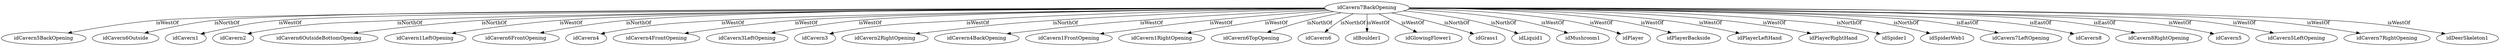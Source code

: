 strict digraph  {
idCavern7BackOpening [node_type=entity_node];
idCavern5BackOpening [node_type=entity_node];
idCavern6Outside [node_type=entity_node];
idCavern1 [node_type=entity_node];
idCavern2 [node_type=entity_node];
idCavern6OutsideBottomOpening [node_type=entity_node];
idCavern1LeftOpening [node_type=entity_node];
idCavern6FrontOpening [node_type=entity_node];
idCavern4 [node_type=entity_node];
idCavern4FrontOpening [node_type=entity_node];
idCavern3LeftOpening [node_type=entity_node];
idCavern3 [node_type=entity_node];
idCavern2RightOpening [node_type=entity_node];
idCavern4BackOpening [node_type=entity_node];
idCavern1FrontOpening [node_type=entity_node];
idCavern1RightOpening [node_type=entity_node];
idCavern6TopOpening [node_type=entity_node];
idCavern6 [node_type=entity_node];
idBoulder1 [node_type=entity_node];
idGlowingFlower1 [node_type=entity_node];
idGrass1 [node_type=entity_node];
idLiquid1 [node_type=entity_node];
idMushroom1 [node_type=entity_node];
idPlayer [node_type=entity_node];
idPlayerBackside [node_type=entity_node];
idPlayerLeftHand [node_type=entity_node];
idPlayerRightHand [node_type=entity_node];
idSpider1 [node_type=entity_node];
idSpiderWeb1 [node_type=entity_node];
idCavern7LeftOpening [node_type=entity_node];
idCavern8 [node_type=entity_node];
idCavern8RightOpening [node_type=entity_node];
idCavern5 [node_type=entity_node];
idCavern5LeftOpening [node_type=entity_node];
idCavern7RightOpening [node_type=entity_node];
idDeerSkeleton1 [node_type=entity_node];
idCavern7BackOpening -> idCavern5BackOpening  [edge_type=relationship, label=isWestOf];
idCavern7BackOpening -> idCavern6Outside  [edge_type=relationship, label=isNorthOf];
idCavern7BackOpening -> idCavern1  [edge_type=relationship, label=isWestOf];
idCavern7BackOpening -> idCavern2  [edge_type=relationship, label=isNorthOf];
idCavern7BackOpening -> idCavern6OutsideBottomOpening  [edge_type=relationship, label=isNorthOf];
idCavern7BackOpening -> idCavern1LeftOpening  [edge_type=relationship, label=isWestOf];
idCavern7BackOpening -> idCavern6FrontOpening  [edge_type=relationship, label=isNorthOf];
idCavern7BackOpening -> idCavern4  [edge_type=relationship, label=isWestOf];
idCavern7BackOpening -> idCavern4FrontOpening  [edge_type=relationship, label=isWestOf];
idCavern7BackOpening -> idCavern3LeftOpening  [edge_type=relationship, label=isWestOf];
idCavern7BackOpening -> idCavern3  [edge_type=relationship, label=isWestOf];
idCavern7BackOpening -> idCavern2RightOpening  [edge_type=relationship, label=isNorthOf];
idCavern7BackOpening -> idCavern4BackOpening  [edge_type=relationship, label=isWestOf];
idCavern7BackOpening -> idCavern1FrontOpening  [edge_type=relationship, label=isWestOf];
idCavern7BackOpening -> idCavern1RightOpening  [edge_type=relationship, label=isWestOf];
idCavern7BackOpening -> idCavern6TopOpening  [edge_type=relationship, label=isNorthOf];
idCavern7BackOpening -> idCavern6  [edge_type=relationship, label=isNorthOf];
idCavern7BackOpening -> idBoulder1  [edge_type=relationship, label=isWestOf];
idCavern7BackOpening -> idGlowingFlower1  [edge_type=relationship, label=isWestOf];
idCavern7BackOpening -> idGrass1  [edge_type=relationship, label=isNorthOf];
idCavern7BackOpening -> idLiquid1  [edge_type=relationship, label=isNorthOf];
idCavern7BackOpening -> idMushroom1  [edge_type=relationship, label=isWestOf];
idCavern7BackOpening -> idPlayer  [edge_type=relationship, label=isWestOf];
idCavern7BackOpening -> idPlayerBackside  [edge_type=relationship, label=isWestOf];
idCavern7BackOpening -> idPlayerLeftHand  [edge_type=relationship, label=isWestOf];
idCavern7BackOpening -> idPlayerRightHand  [edge_type=relationship, label=isWestOf];
idCavern7BackOpening -> idSpider1  [edge_type=relationship, label=isNorthOf];
idCavern7BackOpening -> idSpiderWeb1  [edge_type=relationship, label=isNorthOf];
idCavern7BackOpening -> idCavern7LeftOpening  [edge_type=relationship, label=isEastOf];
idCavern7BackOpening -> idCavern8  [edge_type=relationship, label=isEastOf];
idCavern7BackOpening -> idCavern8RightOpening  [edge_type=relationship, label=isEastOf];
idCavern7BackOpening -> idCavern5  [edge_type=relationship, label=isWestOf];
idCavern7BackOpening -> idCavern5LeftOpening  [edge_type=relationship, label=isWestOf];
idCavern7BackOpening -> idCavern7RightOpening  [edge_type=relationship, label=isWestOf];
idCavern7BackOpening -> idDeerSkeleton1  [edge_type=relationship, label=isWestOf];
}
